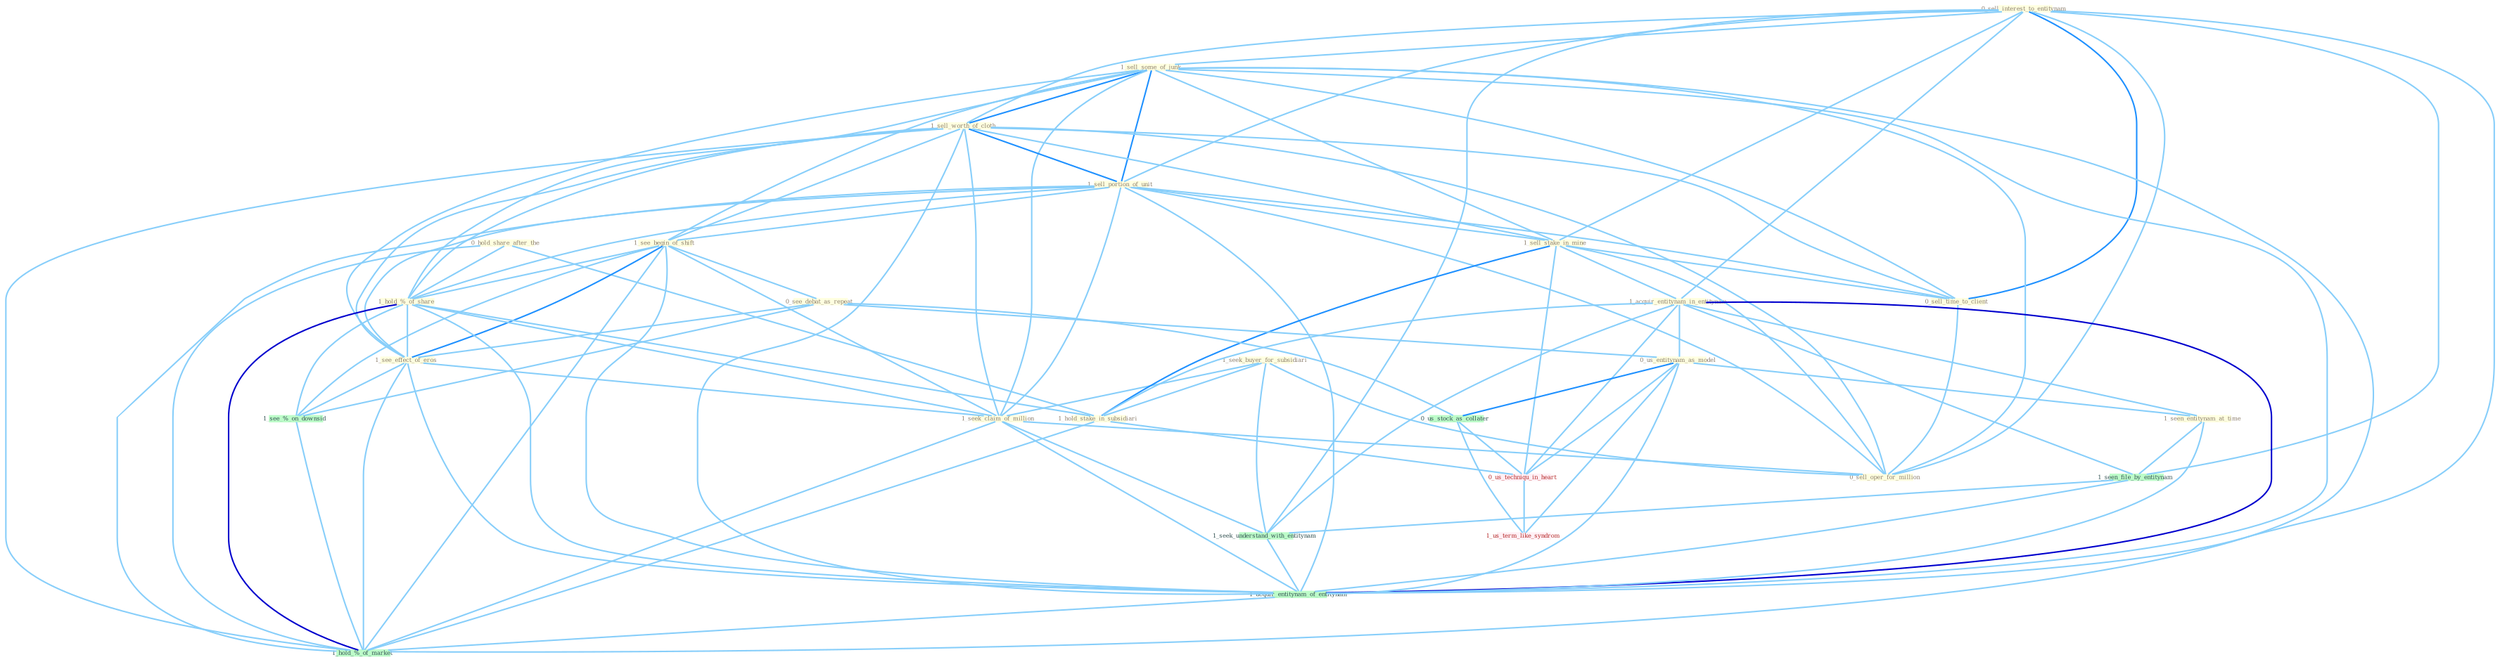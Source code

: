 Graph G{ 
    node
    [shape=polygon,style=filled,width=.5,height=.06,color="#BDFCC9",fixedsize=true,fontsize=4,
    fontcolor="#2f4f4f"];
    {node
    [color="#ffffe0", fontcolor="#8b7d6b"] "0_hold_share_after_the " "0_sell_interest_to_entitynam " "1_seek_buyer_for_subsidiari " "1_sell_some_of_junk " "1_sell_worth_of_cloth " "1_sell_portion_of_unit " "1_see_begin_of_shift " "1_sell_stake_in_mine " "0_sell_time_to_client " "1_acquir_entitynam_in_entitynam " "1_hold_%_of_share " "0_see_debat_as_repeat " "1_hold_stake_in_subsidiari " "0_us_entitynam_as_model " "1_see_effect_of_eros " "1_seen_entitynam_at_time " "1_seek_claim_of_million " "0_sell_oper_for_million "}
{node [color="#fff0f5", fontcolor="#b22222"] "0_us_techniqu_in_heart " "1_us_term_like_syndrom "}
edge [color="#B0E2FF"];

	"0_hold_share_after_the " -- "1_hold_%_of_share " [w="1", color="#87cefa" ];
	"0_hold_share_after_the " -- "1_hold_stake_in_subsidiari " [w="1", color="#87cefa" ];
	"0_hold_share_after_the " -- "1_hold_%_of_market " [w="1", color="#87cefa" ];
	"0_sell_interest_to_entitynam " -- "1_sell_some_of_junk " [w="1", color="#87cefa" ];
	"0_sell_interest_to_entitynam " -- "1_sell_worth_of_cloth " [w="1", color="#87cefa" ];
	"0_sell_interest_to_entitynam " -- "1_sell_portion_of_unit " [w="1", color="#87cefa" ];
	"0_sell_interest_to_entitynam " -- "1_sell_stake_in_mine " [w="1", color="#87cefa" ];
	"0_sell_interest_to_entitynam " -- "0_sell_time_to_client " [w="2", color="#1e90ff" , len=0.8];
	"0_sell_interest_to_entitynam " -- "1_acquir_entitynam_in_entitynam " [w="1", color="#87cefa" ];
	"0_sell_interest_to_entitynam " -- "0_sell_oper_for_million " [w="1", color="#87cefa" ];
	"0_sell_interest_to_entitynam " -- "1_seen_file_by_entitynam " [w="1", color="#87cefa" ];
	"0_sell_interest_to_entitynam " -- "1_seek_understand_with_entitynam " [w="1", color="#87cefa" ];
	"0_sell_interest_to_entitynam " -- "1_acquir_entitynam_of_entitynam " [w="1", color="#87cefa" ];
	"1_seek_buyer_for_subsidiari " -- "1_hold_stake_in_subsidiari " [w="1", color="#87cefa" ];
	"1_seek_buyer_for_subsidiari " -- "1_seek_claim_of_million " [w="1", color="#87cefa" ];
	"1_seek_buyer_for_subsidiari " -- "0_sell_oper_for_million " [w="1", color="#87cefa" ];
	"1_seek_buyer_for_subsidiari " -- "1_seek_understand_with_entitynam " [w="1", color="#87cefa" ];
	"1_sell_some_of_junk " -- "1_sell_worth_of_cloth " [w="2", color="#1e90ff" , len=0.8];
	"1_sell_some_of_junk " -- "1_sell_portion_of_unit " [w="2", color="#1e90ff" , len=0.8];
	"1_sell_some_of_junk " -- "1_see_begin_of_shift " [w="1", color="#87cefa" ];
	"1_sell_some_of_junk " -- "1_sell_stake_in_mine " [w="1", color="#87cefa" ];
	"1_sell_some_of_junk " -- "0_sell_time_to_client " [w="1", color="#87cefa" ];
	"1_sell_some_of_junk " -- "1_hold_%_of_share " [w="1", color="#87cefa" ];
	"1_sell_some_of_junk " -- "1_see_effect_of_eros " [w="1", color="#87cefa" ];
	"1_sell_some_of_junk " -- "1_seek_claim_of_million " [w="1", color="#87cefa" ];
	"1_sell_some_of_junk " -- "0_sell_oper_for_million " [w="1", color="#87cefa" ];
	"1_sell_some_of_junk " -- "1_acquir_entitynam_of_entitynam " [w="1", color="#87cefa" ];
	"1_sell_some_of_junk " -- "1_hold_%_of_market " [w="1", color="#87cefa" ];
	"1_sell_worth_of_cloth " -- "1_sell_portion_of_unit " [w="2", color="#1e90ff" , len=0.8];
	"1_sell_worth_of_cloth " -- "1_see_begin_of_shift " [w="1", color="#87cefa" ];
	"1_sell_worth_of_cloth " -- "1_sell_stake_in_mine " [w="1", color="#87cefa" ];
	"1_sell_worth_of_cloth " -- "0_sell_time_to_client " [w="1", color="#87cefa" ];
	"1_sell_worth_of_cloth " -- "1_hold_%_of_share " [w="1", color="#87cefa" ];
	"1_sell_worth_of_cloth " -- "1_see_effect_of_eros " [w="1", color="#87cefa" ];
	"1_sell_worth_of_cloth " -- "1_seek_claim_of_million " [w="1", color="#87cefa" ];
	"1_sell_worth_of_cloth " -- "0_sell_oper_for_million " [w="1", color="#87cefa" ];
	"1_sell_worth_of_cloth " -- "1_acquir_entitynam_of_entitynam " [w="1", color="#87cefa" ];
	"1_sell_worth_of_cloth " -- "1_hold_%_of_market " [w="1", color="#87cefa" ];
	"1_sell_portion_of_unit " -- "1_see_begin_of_shift " [w="1", color="#87cefa" ];
	"1_sell_portion_of_unit " -- "1_sell_stake_in_mine " [w="1", color="#87cefa" ];
	"1_sell_portion_of_unit " -- "0_sell_time_to_client " [w="1", color="#87cefa" ];
	"1_sell_portion_of_unit " -- "1_hold_%_of_share " [w="1", color="#87cefa" ];
	"1_sell_portion_of_unit " -- "1_see_effect_of_eros " [w="1", color="#87cefa" ];
	"1_sell_portion_of_unit " -- "1_seek_claim_of_million " [w="1", color="#87cefa" ];
	"1_sell_portion_of_unit " -- "0_sell_oper_for_million " [w="1", color="#87cefa" ];
	"1_sell_portion_of_unit " -- "1_acquir_entitynam_of_entitynam " [w="1", color="#87cefa" ];
	"1_sell_portion_of_unit " -- "1_hold_%_of_market " [w="1", color="#87cefa" ];
	"1_see_begin_of_shift " -- "1_hold_%_of_share " [w="1", color="#87cefa" ];
	"1_see_begin_of_shift " -- "0_see_debat_as_repeat " [w="1", color="#87cefa" ];
	"1_see_begin_of_shift " -- "1_see_effect_of_eros " [w="2", color="#1e90ff" , len=0.8];
	"1_see_begin_of_shift " -- "1_seek_claim_of_million " [w="1", color="#87cefa" ];
	"1_see_begin_of_shift " -- "1_acquir_entitynam_of_entitynam " [w="1", color="#87cefa" ];
	"1_see_begin_of_shift " -- "1_see_%_on_downsid " [w="1", color="#87cefa" ];
	"1_see_begin_of_shift " -- "1_hold_%_of_market " [w="1", color="#87cefa" ];
	"1_sell_stake_in_mine " -- "0_sell_time_to_client " [w="1", color="#87cefa" ];
	"1_sell_stake_in_mine " -- "1_acquir_entitynam_in_entitynam " [w="1", color="#87cefa" ];
	"1_sell_stake_in_mine " -- "1_hold_stake_in_subsidiari " [w="2", color="#1e90ff" , len=0.8];
	"1_sell_stake_in_mine " -- "0_sell_oper_for_million " [w="1", color="#87cefa" ];
	"1_sell_stake_in_mine " -- "0_us_techniqu_in_heart " [w="1", color="#87cefa" ];
	"0_sell_time_to_client " -- "0_sell_oper_for_million " [w="1", color="#87cefa" ];
	"1_acquir_entitynam_in_entitynam " -- "1_hold_stake_in_subsidiari " [w="1", color="#87cefa" ];
	"1_acquir_entitynam_in_entitynam " -- "0_us_entitynam_as_model " [w="1", color="#87cefa" ];
	"1_acquir_entitynam_in_entitynam " -- "1_seen_entitynam_at_time " [w="1", color="#87cefa" ];
	"1_acquir_entitynam_in_entitynam " -- "1_seen_file_by_entitynam " [w="1", color="#87cefa" ];
	"1_acquir_entitynam_in_entitynam " -- "1_seek_understand_with_entitynam " [w="1", color="#87cefa" ];
	"1_acquir_entitynam_in_entitynam " -- "1_acquir_entitynam_of_entitynam " [w="3", color="#0000cd" , len=0.6];
	"1_acquir_entitynam_in_entitynam " -- "0_us_techniqu_in_heart " [w="1", color="#87cefa" ];
	"1_hold_%_of_share " -- "1_hold_stake_in_subsidiari " [w="1", color="#87cefa" ];
	"1_hold_%_of_share " -- "1_see_effect_of_eros " [w="1", color="#87cefa" ];
	"1_hold_%_of_share " -- "1_seek_claim_of_million " [w="1", color="#87cefa" ];
	"1_hold_%_of_share " -- "1_acquir_entitynam_of_entitynam " [w="1", color="#87cefa" ];
	"1_hold_%_of_share " -- "1_see_%_on_downsid " [w="1", color="#87cefa" ];
	"1_hold_%_of_share " -- "1_hold_%_of_market " [w="3", color="#0000cd" , len=0.6];
	"0_see_debat_as_repeat " -- "0_us_entitynam_as_model " [w="1", color="#87cefa" ];
	"0_see_debat_as_repeat " -- "1_see_effect_of_eros " [w="1", color="#87cefa" ];
	"0_see_debat_as_repeat " -- "0_us_stock_as_collater " [w="1", color="#87cefa" ];
	"0_see_debat_as_repeat " -- "1_see_%_on_downsid " [w="1", color="#87cefa" ];
	"1_hold_stake_in_subsidiari " -- "0_us_techniqu_in_heart " [w="1", color="#87cefa" ];
	"1_hold_stake_in_subsidiari " -- "1_hold_%_of_market " [w="1", color="#87cefa" ];
	"0_us_entitynam_as_model " -- "1_seen_entitynam_at_time " [w="1", color="#87cefa" ];
	"0_us_entitynam_as_model " -- "0_us_stock_as_collater " [w="2", color="#1e90ff" , len=0.8];
	"0_us_entitynam_as_model " -- "1_acquir_entitynam_of_entitynam " [w="1", color="#87cefa" ];
	"0_us_entitynam_as_model " -- "0_us_techniqu_in_heart " [w="1", color="#87cefa" ];
	"0_us_entitynam_as_model " -- "1_us_term_like_syndrom " [w="1", color="#87cefa" ];
	"1_see_effect_of_eros " -- "1_seek_claim_of_million " [w="1", color="#87cefa" ];
	"1_see_effect_of_eros " -- "1_acquir_entitynam_of_entitynam " [w="1", color="#87cefa" ];
	"1_see_effect_of_eros " -- "1_see_%_on_downsid " [w="1", color="#87cefa" ];
	"1_see_effect_of_eros " -- "1_hold_%_of_market " [w="1", color="#87cefa" ];
	"1_seen_entitynam_at_time " -- "1_seen_file_by_entitynam " [w="1", color="#87cefa" ];
	"1_seen_entitynam_at_time " -- "1_acquir_entitynam_of_entitynam " [w="1", color="#87cefa" ];
	"1_seek_claim_of_million " -- "0_sell_oper_for_million " [w="1", color="#87cefa" ];
	"1_seek_claim_of_million " -- "1_seek_understand_with_entitynam " [w="1", color="#87cefa" ];
	"1_seek_claim_of_million " -- "1_acquir_entitynam_of_entitynam " [w="1", color="#87cefa" ];
	"1_seek_claim_of_million " -- "1_hold_%_of_market " [w="1", color="#87cefa" ];
	"1_seen_file_by_entitynam " -- "1_seek_understand_with_entitynam " [w="1", color="#87cefa" ];
	"1_seen_file_by_entitynam " -- "1_acquir_entitynam_of_entitynam " [w="1", color="#87cefa" ];
	"0_us_stock_as_collater " -- "0_us_techniqu_in_heart " [w="1", color="#87cefa" ];
	"0_us_stock_as_collater " -- "1_us_term_like_syndrom " [w="1", color="#87cefa" ];
	"1_seek_understand_with_entitynam " -- "1_acquir_entitynam_of_entitynam " [w="1", color="#87cefa" ];
	"1_acquir_entitynam_of_entitynam " -- "1_hold_%_of_market " [w="1", color="#87cefa" ];
	"0_us_techniqu_in_heart " -- "1_us_term_like_syndrom " [w="1", color="#87cefa" ];
	"1_see_%_on_downsid " -- "1_hold_%_of_market " [w="1", color="#87cefa" ];
}